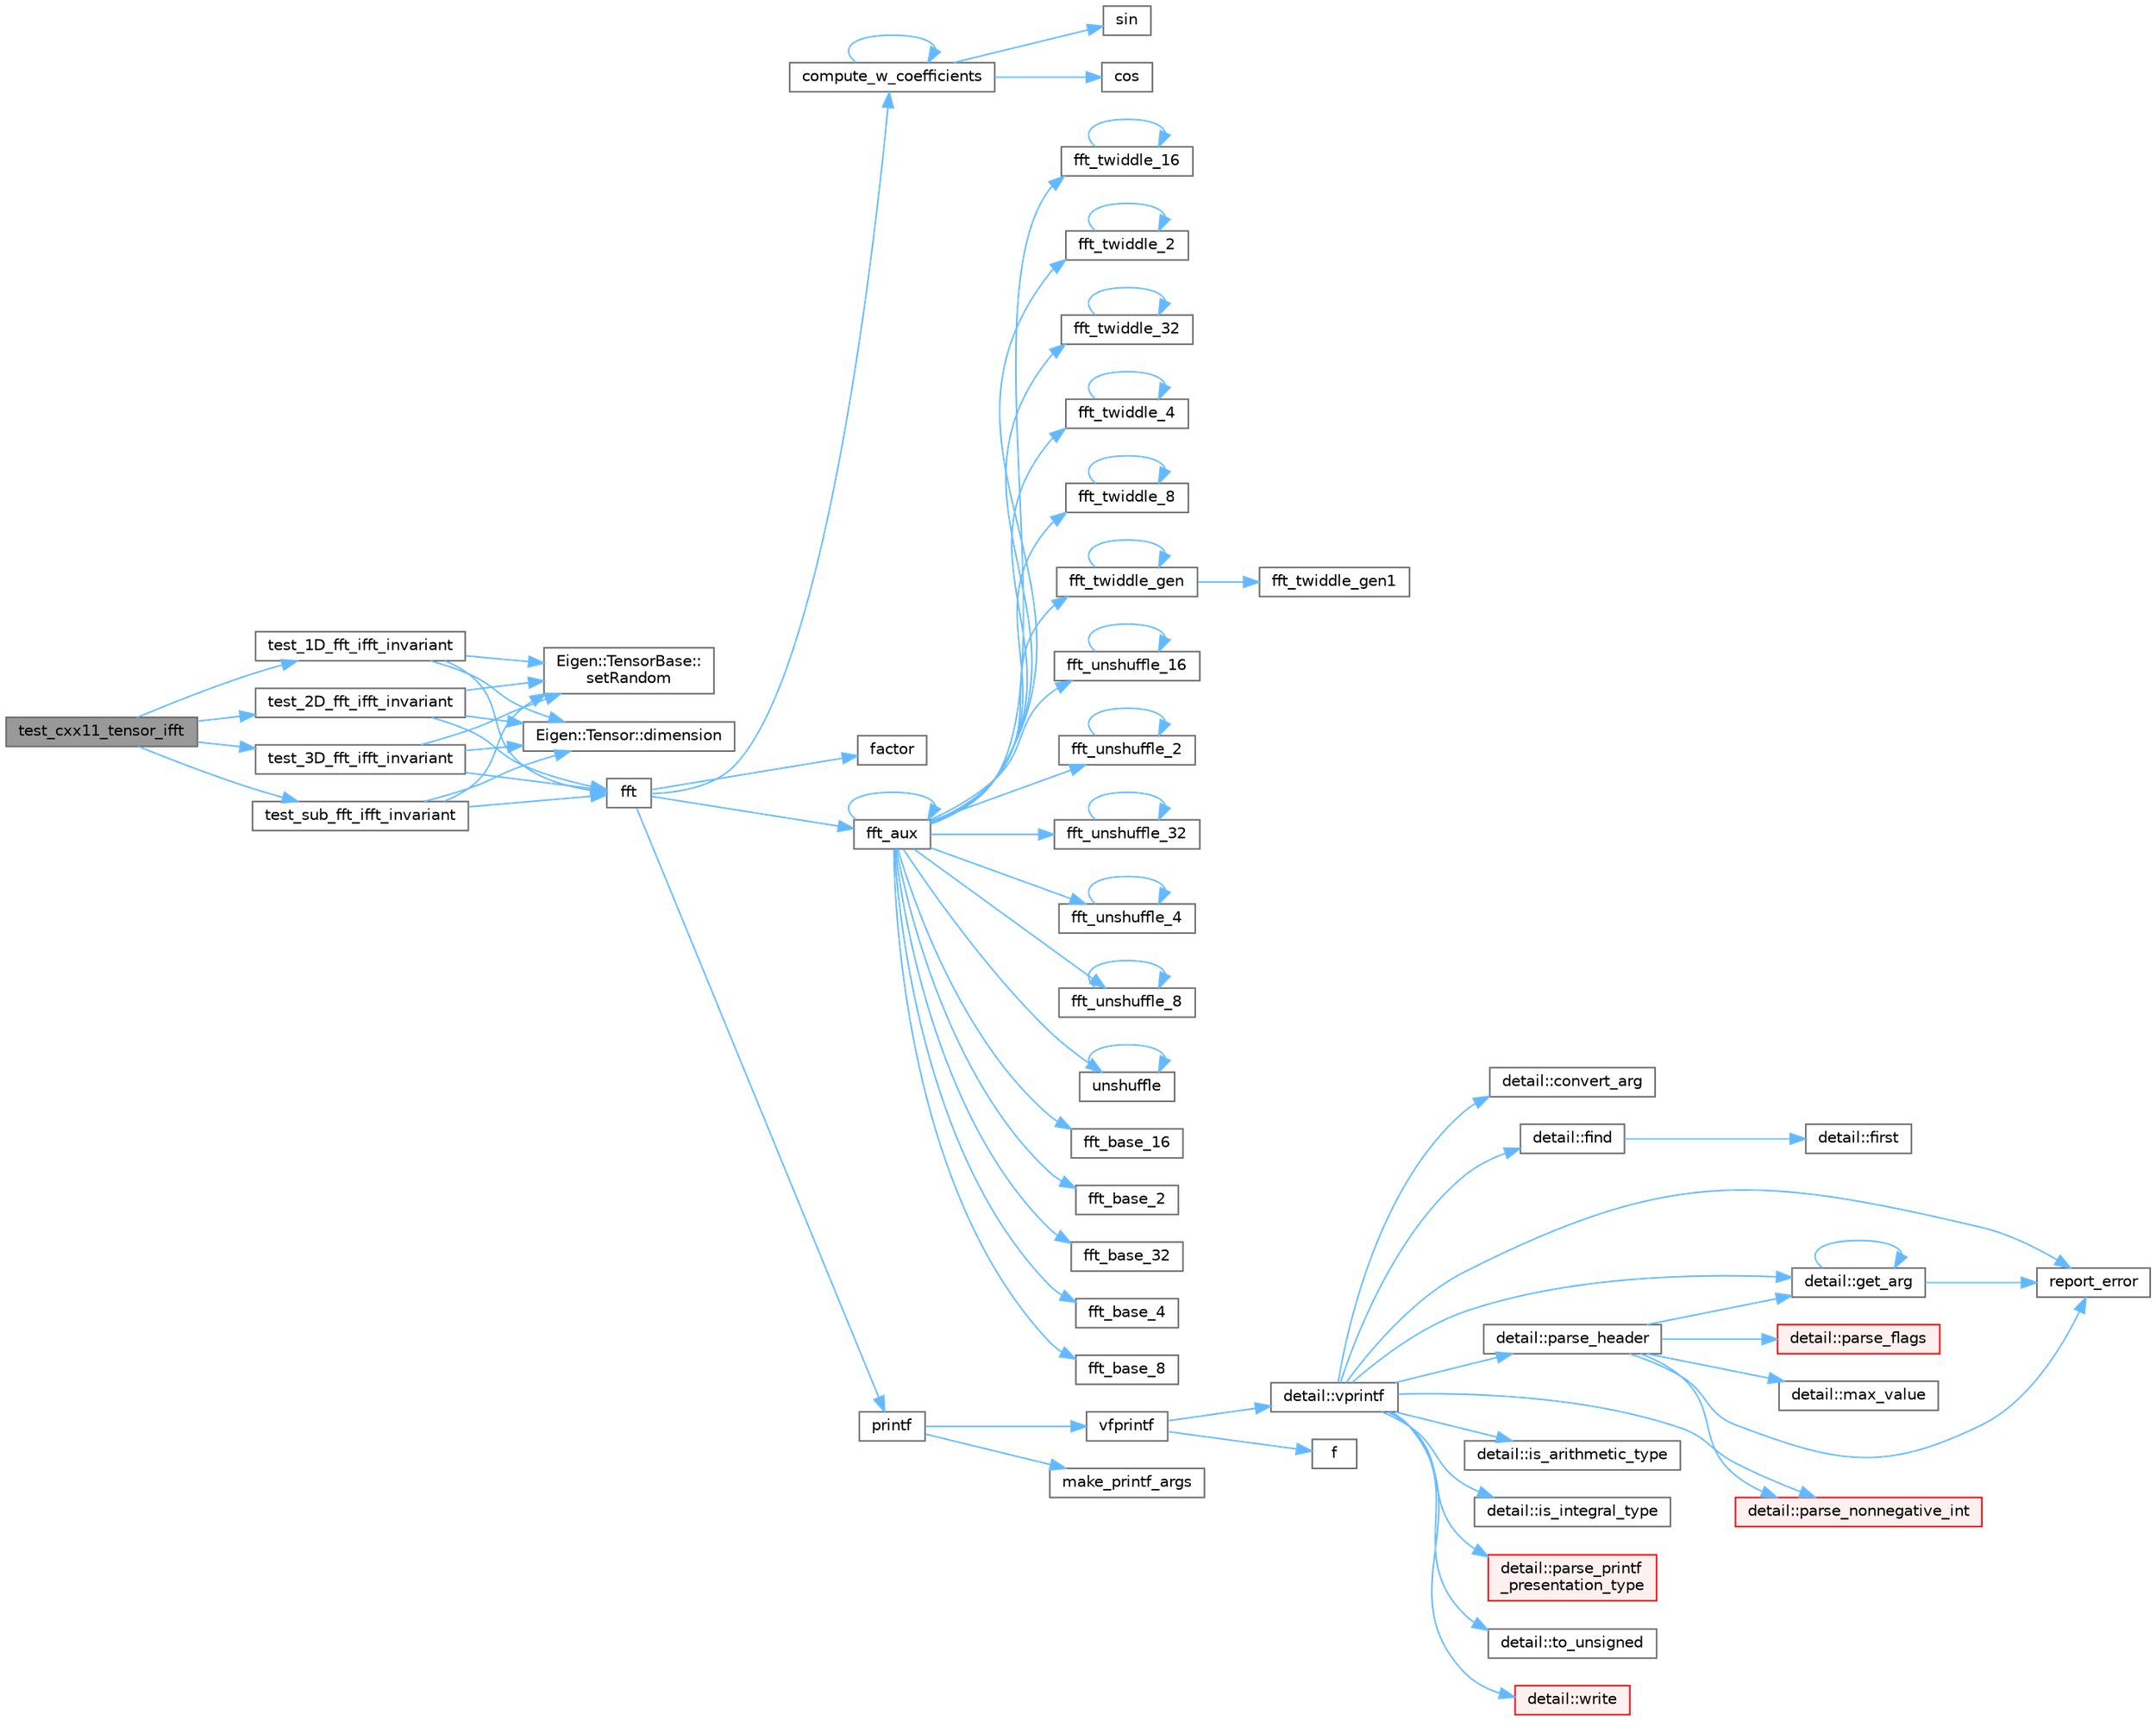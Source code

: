 digraph "test_cxx11_tensor_ifft"
{
 // LATEX_PDF_SIZE
  bgcolor="transparent";
  edge [fontname=Helvetica,fontsize=10,labelfontname=Helvetica,labelfontsize=10];
  node [fontname=Helvetica,fontsize=10,shape=box,height=0.2,width=0.4];
  rankdir="LR";
  Node1 [id="Node000001",label="test_cxx11_tensor_ifft",height=0.2,width=0.4,color="gray40", fillcolor="grey60", style="filled", fontcolor="black",tooltip=" "];
  Node1 -> Node2 [id="edge78_Node000001_Node000002",color="steelblue1",style="solid",tooltip=" "];
  Node2 [id="Node000002",label="test_1D_fft_ifft_invariant",height=0.2,width=0.4,color="grey40", fillcolor="white", style="filled",URL="$cxx11__tensor__ifft_8cpp.html#a2012c301a7955275d04c300337454d93",tooltip=" "];
  Node2 -> Node3 [id="edge79_Node000002_Node000003",color="steelblue1",style="solid",tooltip=" "];
  Node3 [id="Node000003",label="Eigen::Tensor::dimension",height=0.2,width=0.4,color="grey40", fillcolor="white", style="filled",URL="$class_eigen_1_1_tensor.html#ac0a1bb6142d4e5c4d15ba25beccb26a5",tooltip=" "];
  Node2 -> Node4 [id="edge80_Node000002_Node000004",color="steelblue1",style="solid",tooltip=" "];
  Node4 [id="Node000004",label="fft",height=0.2,width=0.4,color="grey40", fillcolor="white", style="filled",URL="$fft_8c.html#a0f5165b7fa1558230a53f75809dfeb0e",tooltip=" "];
  Node4 -> Node5 [id="edge81_Node000004_Node000005",color="steelblue1",style="solid",tooltip=" "];
  Node5 [id="Node000005",label="compute_w_coefficients",height=0.2,width=0.4,color="grey40", fillcolor="white", style="filled",URL="$fft_8c.html#ac57cb5ae1855a8ec41f89c280f693332",tooltip=" "];
  Node5 -> Node5 [id="edge82_Node000005_Node000005",color="steelblue1",style="solid",tooltip=" "];
  Node5 -> Node6 [id="edge83_Node000005_Node000006",color="steelblue1",style="solid",tooltip=" "];
  Node6 [id="Node000006",label="cos",height=0.2,width=0.4,color="grey40", fillcolor="white", style="filled",URL="$_array_cwise_unary_ops_8h.html#a92b03396990b0e9eea0731aa406e31a4",tooltip=" "];
  Node5 -> Node7 [id="edge84_Node000005_Node000007",color="steelblue1",style="solid",tooltip=" "];
  Node7 [id="Node000007",label="sin",height=0.2,width=0.4,color="grey40", fillcolor="white", style="filled",URL="$_array_cwise_unary_ops_8h.html#a9cfb0ea58bd813510a9e2db18a5e49f0",tooltip=" "];
  Node4 -> Node8 [id="edge85_Node000004_Node000008",color="steelblue1",style="solid",tooltip=" "];
  Node8 [id="Node000008",label="factor",height=0.2,width=0.4,color="grey40", fillcolor="white", style="filled",URL="$fft_8c.html#a13b942e46c2348d4cfe7bced3e905d1d",tooltip=" "];
  Node4 -> Node9 [id="edge86_Node000004_Node000009",color="steelblue1",style="solid",tooltip=" "];
  Node9 [id="Node000009",label="fft_aux",height=0.2,width=0.4,color="grey40", fillcolor="white", style="filled",URL="$fft_8c.html#a9a0558fc10e82e20e553685e3c2870e1",tooltip=" "];
  Node9 -> Node9 [id="edge87_Node000009_Node000009",color="steelblue1",style="solid",tooltip=" "];
  Node9 -> Node10 [id="edge88_Node000009_Node000010",color="steelblue1",style="solid",tooltip=" "];
  Node10 [id="Node000010",label="fft_base_16",height=0.2,width=0.4,color="grey40", fillcolor="white", style="filled",URL="$fft_8c.html#aa6910cd3b2b4ec6982a09874afb0483c",tooltip=" "];
  Node9 -> Node11 [id="edge89_Node000009_Node000011",color="steelblue1",style="solid",tooltip=" "];
  Node11 [id="Node000011",label="fft_base_2",height=0.2,width=0.4,color="grey40", fillcolor="white", style="filled",URL="$fft_8c.html#a53f071185d4e04a6d4827d5dea751785",tooltip=" "];
  Node9 -> Node12 [id="edge90_Node000009_Node000012",color="steelblue1",style="solid",tooltip=" "];
  Node12 [id="Node000012",label="fft_base_32",height=0.2,width=0.4,color="grey40", fillcolor="white", style="filled",URL="$fft_8c.html#a471426c2db5a3b6ac07a136c21f534c9",tooltip=" "];
  Node9 -> Node13 [id="edge91_Node000009_Node000013",color="steelblue1",style="solid",tooltip=" "];
  Node13 [id="Node000013",label="fft_base_4",height=0.2,width=0.4,color="grey40", fillcolor="white", style="filled",URL="$fft_8c.html#a8b83f8f4a276c0437140cb8946c518d8",tooltip=" "];
  Node9 -> Node14 [id="edge92_Node000009_Node000014",color="steelblue1",style="solid",tooltip=" "];
  Node14 [id="Node000014",label="fft_base_8",height=0.2,width=0.4,color="grey40", fillcolor="white", style="filled",URL="$fft_8c.html#a4695f30685cdaaa8e5b49d1eafc5c9f0",tooltip=" "];
  Node9 -> Node15 [id="edge93_Node000009_Node000015",color="steelblue1",style="solid",tooltip=" "];
  Node15 [id="Node000015",label="fft_twiddle_16",height=0.2,width=0.4,color="grey40", fillcolor="white", style="filled",URL="$fft_8c.html#a0f87032ee4ccd14b70cc9ec53640df24",tooltip=" "];
  Node15 -> Node15 [id="edge94_Node000015_Node000015",color="steelblue1",style="solid",tooltip=" "];
  Node9 -> Node16 [id="edge95_Node000009_Node000016",color="steelblue1",style="solid",tooltip=" "];
  Node16 [id="Node000016",label="fft_twiddle_2",height=0.2,width=0.4,color="grey40", fillcolor="white", style="filled",URL="$fft_8c.html#a2644cb7a6dcb7d8cb3a2d2eec940fd12",tooltip=" "];
  Node16 -> Node16 [id="edge96_Node000016_Node000016",color="steelblue1",style="solid",tooltip=" "];
  Node9 -> Node17 [id="edge97_Node000009_Node000017",color="steelblue1",style="solid",tooltip=" "];
  Node17 [id="Node000017",label="fft_twiddle_32",height=0.2,width=0.4,color="grey40", fillcolor="white", style="filled",URL="$fft_8c.html#a46dd6bbcad765b995339c555f1e5df52",tooltip=" "];
  Node17 -> Node17 [id="edge98_Node000017_Node000017",color="steelblue1",style="solid",tooltip=" "];
  Node9 -> Node18 [id="edge99_Node000009_Node000018",color="steelblue1",style="solid",tooltip=" "];
  Node18 [id="Node000018",label="fft_twiddle_4",height=0.2,width=0.4,color="grey40", fillcolor="white", style="filled",URL="$fft_8c.html#a4d7ba896e1cb7df2144dd7a1212efb1e",tooltip=" "];
  Node18 -> Node18 [id="edge100_Node000018_Node000018",color="steelblue1",style="solid",tooltip=" "];
  Node9 -> Node19 [id="edge101_Node000009_Node000019",color="steelblue1",style="solid",tooltip=" "];
  Node19 [id="Node000019",label="fft_twiddle_8",height=0.2,width=0.4,color="grey40", fillcolor="white", style="filled",URL="$fft_8c.html#afdc21a3abd5f7586e3f16156d2f00828",tooltip=" "];
  Node19 -> Node19 [id="edge102_Node000019_Node000019",color="steelblue1",style="solid",tooltip=" "];
  Node9 -> Node20 [id="edge103_Node000009_Node000020",color="steelblue1",style="solid",tooltip=" "];
  Node20 [id="Node000020",label="fft_twiddle_gen",height=0.2,width=0.4,color="grey40", fillcolor="white", style="filled",URL="$fft_8c.html#afefcf2b06603893f5c4ff12120eb196c",tooltip=" "];
  Node20 -> Node20 [id="edge104_Node000020_Node000020",color="steelblue1",style="solid",tooltip=" "];
  Node20 -> Node21 [id="edge105_Node000020_Node000021",color="steelblue1",style="solid",tooltip=" "];
  Node21 [id="Node000021",label="fft_twiddle_gen1",height=0.2,width=0.4,color="grey40", fillcolor="white", style="filled",URL="$fft_8c.html#a07fff7c873ff37e6a5e8af78f06893d4",tooltip=" "];
  Node9 -> Node22 [id="edge106_Node000009_Node000022",color="steelblue1",style="solid",tooltip=" "];
  Node22 [id="Node000022",label="fft_unshuffle_16",height=0.2,width=0.4,color="grey40", fillcolor="white", style="filled",URL="$fft_8c.html#abc1b00ecbdbde947e57eef2cef991665",tooltip=" "];
  Node22 -> Node22 [id="edge107_Node000022_Node000022",color="steelblue1",style="solid",tooltip=" "];
  Node9 -> Node23 [id="edge108_Node000009_Node000023",color="steelblue1",style="solid",tooltip=" "];
  Node23 [id="Node000023",label="fft_unshuffle_2",height=0.2,width=0.4,color="grey40", fillcolor="white", style="filled",URL="$fft_8c.html#a7d6a3a5142b45a43181264d7099c43f8",tooltip=" "];
  Node23 -> Node23 [id="edge109_Node000023_Node000023",color="steelblue1",style="solid",tooltip=" "];
  Node9 -> Node24 [id="edge110_Node000009_Node000024",color="steelblue1",style="solid",tooltip=" "];
  Node24 [id="Node000024",label="fft_unshuffle_32",height=0.2,width=0.4,color="grey40", fillcolor="white", style="filled",URL="$fft_8c.html#a7a1bc321c290a9ba51df47ea9d198e58",tooltip=" "];
  Node24 -> Node24 [id="edge111_Node000024_Node000024",color="steelblue1",style="solid",tooltip=" "];
  Node9 -> Node25 [id="edge112_Node000009_Node000025",color="steelblue1",style="solid",tooltip=" "];
  Node25 [id="Node000025",label="fft_unshuffle_4",height=0.2,width=0.4,color="grey40", fillcolor="white", style="filled",URL="$fft_8c.html#a7f784d13d950d7f35dfc390256354ec7",tooltip=" "];
  Node25 -> Node25 [id="edge113_Node000025_Node000025",color="steelblue1",style="solid",tooltip=" "];
  Node9 -> Node26 [id="edge114_Node000009_Node000026",color="steelblue1",style="solid",tooltip=" "];
  Node26 [id="Node000026",label="fft_unshuffle_8",height=0.2,width=0.4,color="grey40", fillcolor="white", style="filled",URL="$fft_8c.html#ac48af76d146978da9cd4fe6b30da350b",tooltip=" "];
  Node26 -> Node26 [id="edge115_Node000026_Node000026",color="steelblue1",style="solid",tooltip=" "];
  Node9 -> Node27 [id="edge116_Node000009_Node000027",color="steelblue1",style="solid",tooltip=" "];
  Node27 [id="Node000027",label="unshuffle",height=0.2,width=0.4,color="grey40", fillcolor="white", style="filled",URL="$fft_8c.html#ad31a7282a2f474de44413e0d7163c468",tooltip=" "];
  Node27 -> Node27 [id="edge117_Node000027_Node000027",color="steelblue1",style="solid",tooltip=" "];
  Node4 -> Node28 [id="edge118_Node000004_Node000028",color="steelblue1",style="solid",tooltip=" "];
  Node28 [id="Node000028",label="printf",height=0.2,width=0.4,color="grey40", fillcolor="white", style="filled",URL="$printf_8h.html#aee3ed3a831f25f07e7be3919fff2203a",tooltip=" "];
  Node28 -> Node29 [id="edge119_Node000028_Node000029",color="steelblue1",style="solid",tooltip=" "];
  Node29 [id="Node000029",label="make_printf_args",height=0.2,width=0.4,color="grey40", fillcolor="white", style="filled",URL="$printf_8h.html#a27dcc0efcda04388971dbea3c875f122",tooltip=" "];
  Node28 -> Node30 [id="edge120_Node000028_Node000030",color="steelblue1",style="solid",tooltip=" "];
  Node30 [id="Node000030",label="vfprintf",height=0.2,width=0.4,color="grey40", fillcolor="white", style="filled",URL="$printf_8h.html#abb30aad964fc771fb52cf3ad88649df2",tooltip=" "];
  Node30 -> Node31 [id="edge121_Node000030_Node000031",color="steelblue1",style="solid",tooltip=" "];
  Node31 [id="Node000031",label="f",height=0.2,width=0.4,color="grey40", fillcolor="white", style="filled",URL="$cxx11__tensor__map_8cpp.html#a7f507fea02198f6cb81c86640c7b1a4e",tooltip=" "];
  Node30 -> Node32 [id="edge122_Node000030_Node000032",color="steelblue1",style="solid",tooltip=" "];
  Node32 [id="Node000032",label="detail::vprintf",height=0.2,width=0.4,color="grey40", fillcolor="white", style="filled",URL="$namespacedetail.html#a1c8c2218e4c822aa8f743fb9c573717f",tooltip=" "];
  Node32 -> Node33 [id="edge123_Node000032_Node000033",color="steelblue1",style="solid",tooltip=" "];
  Node33 [id="Node000033",label="detail::convert_arg",height=0.2,width=0.4,color="grey40", fillcolor="white", style="filled",URL="$namespacedetail.html#a03c11572c9a664266d6925f327dec7f3",tooltip=" "];
  Node32 -> Node34 [id="edge124_Node000032_Node000034",color="steelblue1",style="solid",tooltip=" "];
  Node34 [id="Node000034",label="detail::find",height=0.2,width=0.4,color="grey40", fillcolor="white", style="filled",URL="$namespacedetail.html#a6b71952fab3dc32f3edb2c3e9811d8d9",tooltip=" "];
  Node34 -> Node35 [id="edge125_Node000034_Node000035",color="steelblue1",style="solid",tooltip=" "];
  Node35 [id="Node000035",label="detail::first",height=0.2,width=0.4,color="grey40", fillcolor="white", style="filled",URL="$namespacedetail.html#a02319a3deb124802b88b61f85987df5e",tooltip=" "];
  Node32 -> Node36 [id="edge126_Node000032_Node000036",color="steelblue1",style="solid",tooltip=" "];
  Node36 [id="Node000036",label="detail::get_arg",height=0.2,width=0.4,color="grey40", fillcolor="white", style="filled",URL="$namespacedetail.html#a342ef250e45bd09b2ef666b6fae1c355",tooltip=" "];
  Node36 -> Node36 [id="edge127_Node000036_Node000036",color="steelblue1",style="solid",tooltip=" "];
  Node36 -> Node37 [id="edge128_Node000036_Node000037",color="steelblue1",style="solid",tooltip=" "];
  Node37 [id="Node000037",label="report_error",height=0.2,width=0.4,color="grey40", fillcolor="white", style="filled",URL="$format-inl_8h.html#a5555893692b00b61b3886349332fd01f",tooltip=" "];
  Node32 -> Node38 [id="edge129_Node000032_Node000038",color="steelblue1",style="solid",tooltip=" "];
  Node38 [id="Node000038",label="detail::is_arithmetic_type",height=0.2,width=0.4,color="grey40", fillcolor="white", style="filled",URL="$namespacedetail.html#a802c50a56a3495fdab6020b375ba1389",tooltip=" "];
  Node32 -> Node39 [id="edge130_Node000032_Node000039",color="steelblue1",style="solid",tooltip=" "];
  Node39 [id="Node000039",label="detail::is_integral_type",height=0.2,width=0.4,color="grey40", fillcolor="white", style="filled",URL="$namespacedetail.html#a2a60f8d1bee41b803f43fc42b707b5d1",tooltip=" "];
  Node32 -> Node40 [id="edge131_Node000032_Node000040",color="steelblue1",style="solid",tooltip=" "];
  Node40 [id="Node000040",label="detail::parse_header",height=0.2,width=0.4,color="grey40", fillcolor="white", style="filled",URL="$namespacedetail.html#afc9d93e58b8edb8077f8bc8eee7f4035",tooltip=" "];
  Node40 -> Node36 [id="edge132_Node000040_Node000036",color="steelblue1",style="solid",tooltip=" "];
  Node40 -> Node41 [id="edge133_Node000040_Node000041",color="steelblue1",style="solid",tooltip=" "];
  Node41 [id="Node000041",label="detail::max_value",height=0.2,width=0.4,color="grey40", fillcolor="white", style="filled",URL="$namespacedetail.html#a45c2130c44ebe54179eafcee3cda2bfb",tooltip=" "];
  Node40 -> Node42 [id="edge134_Node000040_Node000042",color="steelblue1",style="solid",tooltip=" "];
  Node42 [id="Node000042",label="detail::parse_flags",height=0.2,width=0.4,color="red", fillcolor="#FFF0F0", style="filled",URL="$namespacedetail.html#a4213daed116a37e1767881da51238261",tooltip=" "];
  Node40 -> Node49 [id="edge135_Node000040_Node000049",color="steelblue1",style="solid",tooltip=" "];
  Node49 [id="Node000049",label="detail::parse_nonnegative_int",height=0.2,width=0.4,color="red", fillcolor="#FFF0F0", style="filled",URL="$namespacedetail.html#a338caba782225e115a9902d4d0835f5f",tooltip=" "];
  Node40 -> Node37 [id="edge136_Node000040_Node000037",color="steelblue1",style="solid",tooltip=" "];
  Node32 -> Node49 [id="edge137_Node000032_Node000049",color="steelblue1",style="solid",tooltip=" "];
  Node32 -> Node52 [id="edge138_Node000032_Node000052",color="steelblue1",style="solid",tooltip=" "];
  Node52 [id="Node000052",label="detail::parse_printf\l_presentation_type",height=0.2,width=0.4,color="red", fillcolor="#FFF0F0", style="filled",URL="$namespacedetail.html#aa2cb095169b23e3a66260ad7078f44cc",tooltip=" "];
  Node32 -> Node37 [id="edge139_Node000032_Node000037",color="steelblue1",style="solid",tooltip=" "];
  Node32 -> Node54 [id="edge140_Node000032_Node000054",color="steelblue1",style="solid",tooltip=" "];
  Node54 [id="Node000054",label="detail::to_unsigned",height=0.2,width=0.4,color="grey40", fillcolor="white", style="filled",URL="$namespacedetail.html#a4855e668246c731a97484efc329f2aac",tooltip=" "];
  Node32 -> Node55 [id="edge141_Node000032_Node000055",color="steelblue1",style="solid",tooltip=" "];
  Node55 [id="Node000055",label="detail::write",height=0.2,width=0.4,color="red", fillcolor="#FFF0F0", style="filled",URL="$namespacedetail.html#a29dacf26eedc9e3575fb57329a5ca0a3",tooltip=" "];
  Node2 -> Node59 [id="edge142_Node000002_Node000059",color="steelblue1",style="solid",tooltip=" "];
  Node59 [id="Node000059",label="Eigen::TensorBase::\lsetRandom",height=0.2,width=0.4,color="grey40", fillcolor="white", style="filled",URL="$class_eigen_1_1_tensor_base.html#afdc88de9b71bae20bb0b59e261e9a6a4",tooltip=" "];
  Node1 -> Node60 [id="edge143_Node000001_Node000060",color="steelblue1",style="solid",tooltip=" "];
  Node60 [id="Node000060",label="test_2D_fft_ifft_invariant",height=0.2,width=0.4,color="grey40", fillcolor="white", style="filled",URL="$cxx11__tensor__ifft_8cpp.html#a5f6d7e667845c4887e5b63d0cdf64983",tooltip=" "];
  Node60 -> Node3 [id="edge144_Node000060_Node000003",color="steelblue1",style="solid",tooltip=" "];
  Node60 -> Node4 [id="edge145_Node000060_Node000004",color="steelblue1",style="solid",tooltip=" "];
  Node60 -> Node59 [id="edge146_Node000060_Node000059",color="steelblue1",style="solid",tooltip=" "];
  Node1 -> Node61 [id="edge147_Node000001_Node000061",color="steelblue1",style="solid",tooltip=" "];
  Node61 [id="Node000061",label="test_3D_fft_ifft_invariant",height=0.2,width=0.4,color="grey40", fillcolor="white", style="filled",URL="$cxx11__tensor__ifft_8cpp.html#ad178af794ec3c06246e4696b50f918ac",tooltip=" "];
  Node61 -> Node3 [id="edge148_Node000061_Node000003",color="steelblue1",style="solid",tooltip=" "];
  Node61 -> Node4 [id="edge149_Node000061_Node000004",color="steelblue1",style="solid",tooltip=" "];
  Node61 -> Node59 [id="edge150_Node000061_Node000059",color="steelblue1",style="solid",tooltip=" "];
  Node1 -> Node62 [id="edge151_Node000001_Node000062",color="steelblue1",style="solid",tooltip=" "];
  Node62 [id="Node000062",label="test_sub_fft_ifft_invariant",height=0.2,width=0.4,color="grey40", fillcolor="white", style="filled",URL="$cxx11__tensor__ifft_8cpp.html#a279eb9da5cec32e096152e3d34226fe9",tooltip=" "];
  Node62 -> Node3 [id="edge152_Node000062_Node000003",color="steelblue1",style="solid",tooltip=" "];
  Node62 -> Node4 [id="edge153_Node000062_Node000004",color="steelblue1",style="solid",tooltip=" "];
  Node62 -> Node59 [id="edge154_Node000062_Node000059",color="steelblue1",style="solid",tooltip=" "];
}
